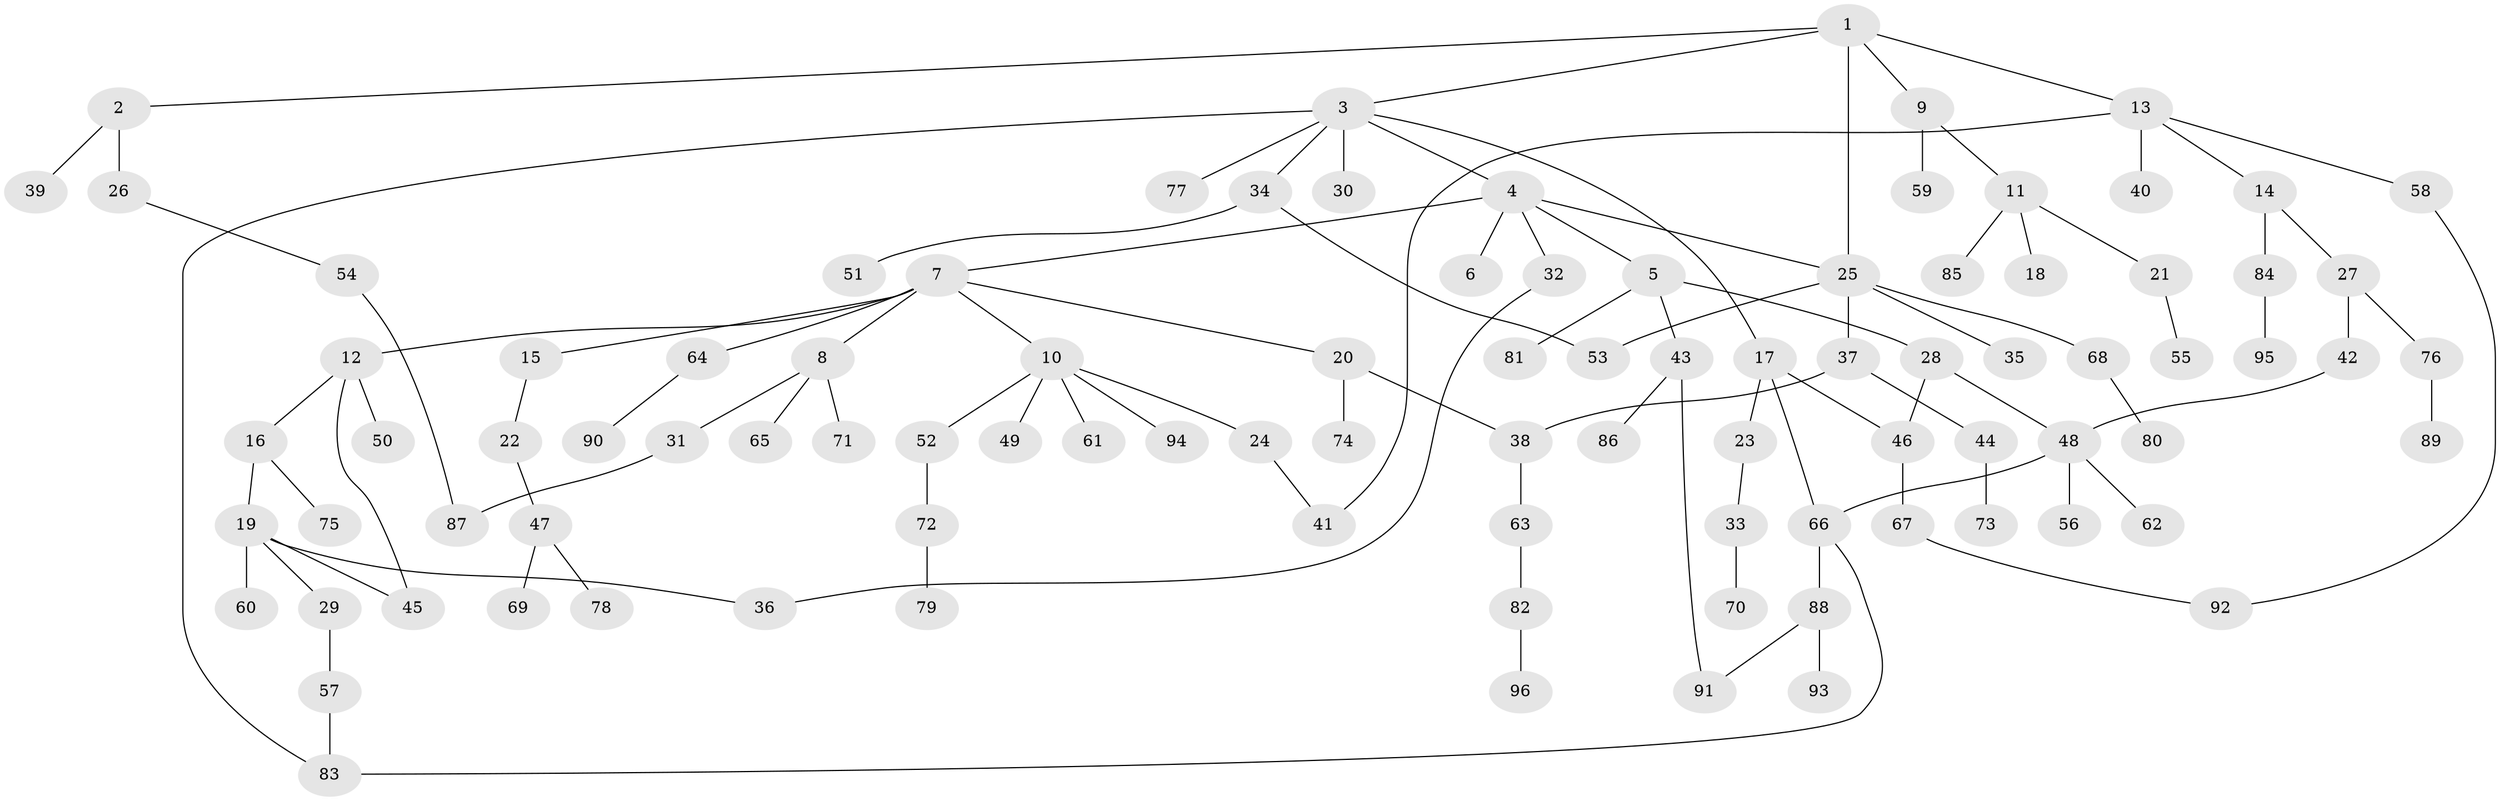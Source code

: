 // Generated by graph-tools (version 1.1) at 2025/49/03/09/25 03:49:24]
// undirected, 96 vertices, 109 edges
graph export_dot {
graph [start="1"]
  node [color=gray90,style=filled];
  1;
  2;
  3;
  4;
  5;
  6;
  7;
  8;
  9;
  10;
  11;
  12;
  13;
  14;
  15;
  16;
  17;
  18;
  19;
  20;
  21;
  22;
  23;
  24;
  25;
  26;
  27;
  28;
  29;
  30;
  31;
  32;
  33;
  34;
  35;
  36;
  37;
  38;
  39;
  40;
  41;
  42;
  43;
  44;
  45;
  46;
  47;
  48;
  49;
  50;
  51;
  52;
  53;
  54;
  55;
  56;
  57;
  58;
  59;
  60;
  61;
  62;
  63;
  64;
  65;
  66;
  67;
  68;
  69;
  70;
  71;
  72;
  73;
  74;
  75;
  76;
  77;
  78;
  79;
  80;
  81;
  82;
  83;
  84;
  85;
  86;
  87;
  88;
  89;
  90;
  91;
  92;
  93;
  94;
  95;
  96;
  1 -- 2;
  1 -- 3;
  1 -- 9;
  1 -- 13;
  1 -- 25;
  2 -- 26;
  2 -- 39;
  3 -- 4;
  3 -- 17;
  3 -- 30;
  3 -- 34;
  3 -- 77;
  3 -- 83;
  4 -- 5;
  4 -- 6;
  4 -- 7;
  4 -- 25;
  4 -- 32;
  5 -- 28;
  5 -- 43;
  5 -- 81;
  7 -- 8;
  7 -- 10;
  7 -- 12;
  7 -- 15;
  7 -- 20;
  7 -- 64;
  8 -- 31;
  8 -- 65;
  8 -- 71;
  9 -- 11;
  9 -- 59;
  10 -- 24;
  10 -- 49;
  10 -- 52;
  10 -- 61;
  10 -- 94;
  11 -- 18;
  11 -- 21;
  11 -- 85;
  12 -- 16;
  12 -- 45;
  12 -- 50;
  13 -- 14;
  13 -- 40;
  13 -- 41;
  13 -- 58;
  14 -- 27;
  14 -- 84;
  15 -- 22;
  16 -- 19;
  16 -- 75;
  17 -- 23;
  17 -- 46;
  17 -- 66;
  19 -- 29;
  19 -- 60;
  19 -- 36;
  19 -- 45;
  20 -- 74;
  20 -- 38;
  21 -- 55;
  22 -- 47;
  23 -- 33;
  24 -- 41;
  25 -- 35;
  25 -- 37;
  25 -- 53;
  25 -- 68;
  26 -- 54;
  27 -- 42;
  27 -- 76;
  28 -- 46;
  28 -- 48;
  29 -- 57;
  31 -- 87;
  32 -- 36;
  33 -- 70;
  34 -- 51;
  34 -- 53;
  37 -- 38;
  37 -- 44;
  38 -- 63;
  42 -- 48;
  43 -- 86;
  43 -- 91;
  44 -- 73;
  46 -- 67;
  47 -- 69;
  47 -- 78;
  48 -- 56;
  48 -- 62;
  48 -- 66;
  52 -- 72;
  54 -- 87;
  57 -- 83;
  58 -- 92;
  63 -- 82;
  64 -- 90;
  66 -- 88;
  66 -- 83;
  67 -- 92;
  68 -- 80;
  72 -- 79;
  76 -- 89;
  82 -- 96;
  84 -- 95;
  88 -- 93;
  88 -- 91;
}
